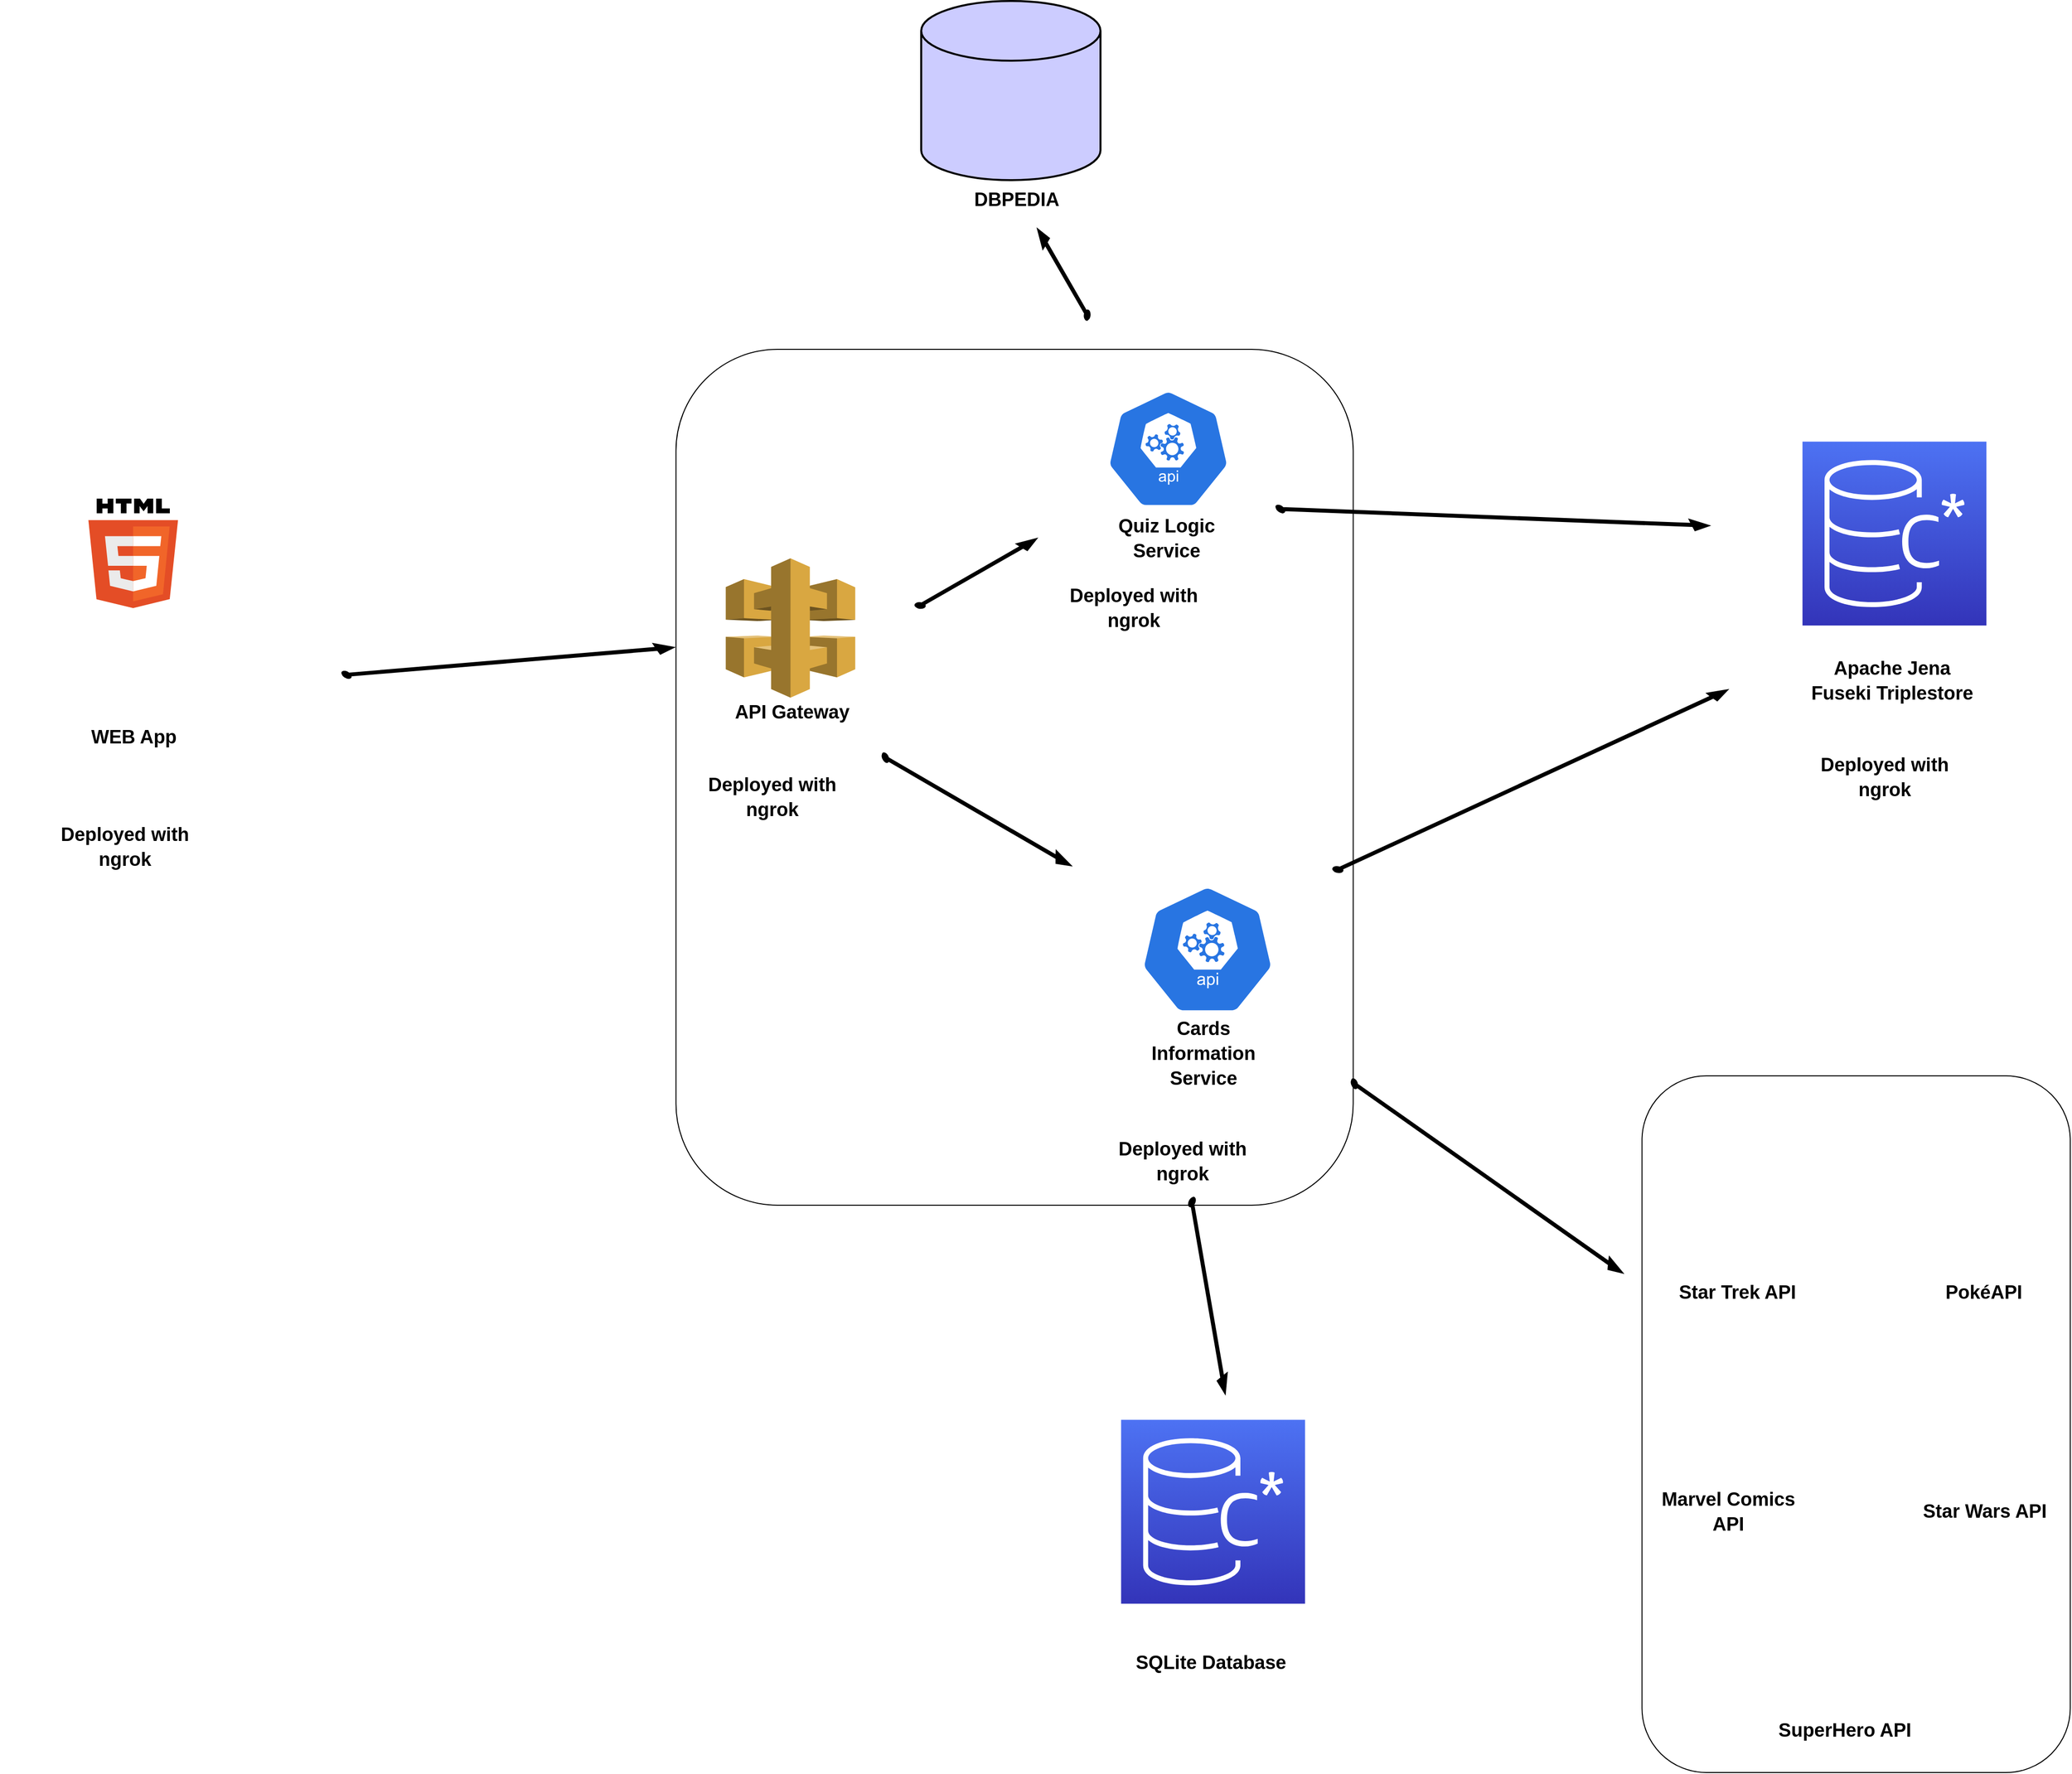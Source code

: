 <mxfile version="20.8.3" type="device"><diagram id="Mt4nswcVBUmeNhiwabmK" name="Page-1"><mxGraphModel dx="3000" dy="437" grid="1" gridSize="10" guides="1" tooltips="1" connect="1" arrows="1" fold="1" page="1" pageScale="1" pageWidth="850" pageHeight="1100" math="0" shadow="0"><root><mxCell id="0"/><mxCell id="1" parent="0"/><mxCell id="gmXaT_9SChmBZabNkeFf-50" value="" style="outlineConnect=0;dashed=0;verticalLabelPosition=bottom;verticalAlign=top;align=center;html=1;shape=mxgraph.aws3.api_gateway;fillColor=#D9A741;gradientColor=none;" vertex="1" parent="1"><mxGeometry x="1358.75" y="1840" width="130" height="140" as="geometry"/></mxCell><mxCell id="gmXaT_9SChmBZabNkeFf-51" value="" style="verticalLabelPosition=bottom;html=1;verticalAlign=top;strokeWidth=1;align=center;outlineConnect=0;dashed=0;outlineConnect=0;shape=mxgraph.aws3d.arrowNE;fillColor=#000000;aspect=fixed;" vertex="1" parent="1"><mxGeometry x="1548.75" y="1820" width="122.5" height="70" as="geometry"/></mxCell><mxCell id="gmXaT_9SChmBZabNkeFf-52" value="" style="sketch=0;html=1;dashed=0;whitespace=wrap;fillColor=#2875E2;strokeColor=#ffffff;points=[[0.005,0.63,0],[0.1,0.2,0],[0.9,0.2,0],[0.5,0,0],[0.995,0.63,0],[0.72,0.99,0],[0.5,1,0],[0.28,0.99,0]];verticalLabelPosition=bottom;align=center;verticalAlign=top;shape=mxgraph.kubernetes.icon;prIcon=api" vertex="1" parent="1"><mxGeometry x="1717.5" y="1670" width="171.25" height="120" as="geometry"/></mxCell><mxCell id="gmXaT_9SChmBZabNkeFf-53" value="" style="verticalLabelPosition=bottom;html=1;verticalAlign=top;strokeWidth=1;align=center;outlineConnect=0;dashed=0;outlineConnect=0;shape=mxgraph.aws3d.arrowNE;fillColor=#000000;aspect=fixed;rotation=60;" vertex="1" parent="1"><mxGeometry x="1513.75" y="2038" width="192.5" height="110" as="geometry"/></mxCell><mxCell id="gmXaT_9SChmBZabNkeFf-54" value="" style="sketch=0;html=1;dashed=0;whitespace=wrap;fillColor=#2875E2;strokeColor=#ffffff;points=[[0.005,0.63,0],[0.1,0.2,0],[0.9,0.2,0],[0.5,0,0],[0.995,0.63,0],[0.72,0.99,0],[0.5,1,0],[0.28,0.99,0]];verticalLabelPosition=bottom;align=center;verticalAlign=top;shape=mxgraph.kubernetes.icon;prIcon=api" vertex="1" parent="1"><mxGeometry x="1768.75" y="2168" width="147.5" height="130" as="geometry"/></mxCell><mxCell id="gmXaT_9SChmBZabNkeFf-55" value="&lt;h2 style=&quot;line-height: 130%; font-size: 19px;&quot;&gt;&lt;font style=&quot;font-size: 19px;&quot;&gt;Quiz Logic Service&lt;/font&gt;&lt;/h2&gt;" style="text;html=1;strokeColor=none;fillColor=none;align=center;verticalAlign=middle;whiteSpace=wrap;rounded=0;" vertex="1" parent="1"><mxGeometry x="1725" y="1780" width="152.5" height="80" as="geometry"/></mxCell><mxCell id="gmXaT_9SChmBZabNkeFf-56" value="&lt;h2 style=&quot;line-height: 130%; font-size: 19px;&quot;&gt;&lt;font style=&quot;font-size: 19px;&quot;&gt;Cards Information Service&lt;/font&gt;&lt;/h2&gt;" style="text;html=1;strokeColor=none;fillColor=none;align=center;verticalAlign=middle;whiteSpace=wrap;rounded=0;" vertex="1" parent="1"><mxGeometry x="1761.75" y="2298" width="152.5" height="80" as="geometry"/></mxCell><mxCell id="gmXaT_9SChmBZabNkeFf-57" value="&lt;h2 style=&quot;line-height: 130%; font-size: 19px;&quot;&gt;API Gateway&lt;/h2&gt;" style="text;html=1;strokeColor=none;fillColor=none;align=center;verticalAlign=middle;whiteSpace=wrap;rounded=0;" vertex="1" parent="1"><mxGeometry x="1348.75" y="1955" width="152.5" height="80" as="geometry"/></mxCell><mxCell id="gmXaT_9SChmBZabNkeFf-60" value="" style="dashed=0;outlineConnect=0;html=1;align=center;labelPosition=center;verticalLabelPosition=bottom;verticalAlign=top;shape=mxgraph.weblogos.html5;fontSize=19;fillColor=#000000;" vertex="1" parent="1"><mxGeometry x="718.75" y="1780" width="90" height="110" as="geometry"/></mxCell><mxCell id="gmXaT_9SChmBZabNkeFf-61" value="" style="shape=image;html=1;verticalAlign=top;verticalLabelPosition=bottom;labelBackgroundColor=#ffffff;imageAspect=0;aspect=fixed;image=https://cdn1.iconfinder.com/data/icons/bootstrap-vol-3/16/filetype-css-128.png;fontSize=19;fillColor=#000000;" vertex="1" parent="1"><mxGeometry x="818.75" y="1830" width="90" height="90" as="geometry"/></mxCell><mxCell id="gmXaT_9SChmBZabNkeFf-62" value="" style="shape=image;html=1;verticalAlign=top;verticalLabelPosition=bottom;labelBackgroundColor=#ffffff;imageAspect=0;aspect=fixed;image=https://cdn4.iconfinder.com/data/icons/scripting-and-programming-languages/512/js-128.png;fontSize=19;fillColor=#000000;" vertex="1" parent="1"><mxGeometry x="738.75" y="1920" width="80" height="80" as="geometry"/></mxCell><mxCell id="gmXaT_9SChmBZabNkeFf-63" value="" style="shape=image;html=1;verticalAlign=top;verticalLabelPosition=bottom;labelBackgroundColor=#ffffff;imageAspect=0;aspect=fixed;image=https://cdn0.iconfinder.com/data/icons/super-batman/24/3151604_-_action_avengers_book_comic_marvel_movie-128.png;fontSize=19;fillColor=#000000;" vertex="1" parent="1"><mxGeometry x="2301" y="2628" width="128" height="128" as="geometry"/></mxCell><mxCell id="gmXaT_9SChmBZabNkeFf-64" value="" style="shape=image;html=1;verticalAlign=top;verticalLabelPosition=bottom;labelBackgroundColor=#ffffff;imageAspect=0;aspect=fixed;image=https://cdn0.iconfinder.com/data/icons/pokemon-go-vol-2/135/_pikachu-128.png;fontSize=19;fillColor=#000000;" vertex="1" parent="1"><mxGeometry x="2558.75" y="2406" width="128" height="128" as="geometry"/></mxCell><mxCell id="gmXaT_9SChmBZabNkeFf-65" value="" style="shape=image;html=1;verticalAlign=top;verticalLabelPosition=bottom;labelBackgroundColor=#ffffff;imageAspect=0;aspect=fixed;image=https://cdn0.iconfinder.com/data/icons/super-batman/24/3151557_-_geek_logo_movie_star_trek-128.png;fontSize=19;fillColor=#000000;" vertex="1" parent="1"><mxGeometry x="2301" y="2406" width="140" height="140" as="geometry"/></mxCell><mxCell id="gmXaT_9SChmBZabNkeFf-66" value="" style="shape=image;html=1;verticalAlign=top;verticalLabelPosition=bottom;labelBackgroundColor=#ffffff;imageAspect=0;aspect=fixed;image=https://cdn0.iconfinder.com/data/icons/super-batman/24/3151564_-_droid_r2d2_robot_star_wars-128.png;fontSize=19;fillColor=#000000;" vertex="1" parent="1"><mxGeometry x="2558.75" y="2630" width="128" height="128" as="geometry"/></mxCell><mxCell id="gmXaT_9SChmBZabNkeFf-67" value="&lt;h2 style=&quot;line-height: 130%; font-size: 19px;&quot;&gt;Marvel Comics API&lt;/h2&gt;" style="text;html=1;strokeColor=none;fillColor=none;align=center;verticalAlign=middle;whiteSpace=wrap;rounded=0;" vertex="1" parent="1"><mxGeometry x="2288.75" y="2758" width="152.5" height="80" as="geometry"/></mxCell><mxCell id="gmXaT_9SChmBZabNkeFf-68" value="&lt;h2 style=&quot;line-height: 130%; font-size: 19px;&quot;&gt;&amp;nbsp;Star Trek API&lt;/h2&gt;" style="text;html=1;strokeColor=none;fillColor=none;align=center;verticalAlign=middle;whiteSpace=wrap;rounded=0;" vertex="1" parent="1"><mxGeometry x="2294.75" y="2538" width="154" height="80" as="geometry"/></mxCell><mxCell id="gmXaT_9SChmBZabNkeFf-69" value="&lt;h2 style=&quot;line-height: 130%; font-size: 19px;&quot;&gt;PokéAPI&lt;/h2&gt;" style="text;html=1;strokeColor=none;fillColor=none;align=center;verticalAlign=middle;whiteSpace=wrap;rounded=0;" vertex="1" parent="1"><mxGeometry x="2544.75" y="2538" width="154" height="80" as="geometry"/></mxCell><mxCell id="gmXaT_9SChmBZabNkeFf-70" value="&lt;h2 style=&quot;line-height: 130%; font-size: 19px;&quot;&gt;Star Wars API&lt;/h2&gt;" style="text;html=1;strokeColor=none;fillColor=none;align=center;verticalAlign=middle;whiteSpace=wrap;rounded=0;" vertex="1" parent="1"><mxGeometry x="2545.75" y="2758" width="154" height="80" as="geometry"/></mxCell><mxCell id="gmXaT_9SChmBZabNkeFf-71" value="" style="rounded=1;whiteSpace=wrap;html=1;fontSize=19;fillColor=none;" vertex="1" parent="1"><mxGeometry x="2278.75" y="2360" width="430" height="700" as="geometry"/></mxCell><mxCell id="gmXaT_9SChmBZabNkeFf-72" value="" style="rounded=1;whiteSpace=wrap;html=1;fontSize=19;fillColor=none;" vertex="1" parent="1"><mxGeometry x="1308.75" y="1630" width="680" height="860" as="geometry"/></mxCell><mxCell id="gmXaT_9SChmBZabNkeFf-73" value="&lt;h2 style=&quot;line-height: 130%; font-size: 19px;&quot;&gt;Apache Jena Fuseki Triplestore&lt;/h2&gt;" style="text;html=1;strokeColor=none;fillColor=none;align=center;verticalAlign=middle;whiteSpace=wrap;rounded=0;" vertex="1" parent="1"><mxGeometry x="2439.88" y="1923.12" width="180" height="80" as="geometry"/></mxCell><mxCell id="gmXaT_9SChmBZabNkeFf-74" value="&lt;h2 style=&quot;line-height: 130%; font-size: 19px;&quot;&gt;WEB App&lt;br&gt;&lt;/h2&gt;" style="text;html=1;strokeColor=none;fillColor=none;align=center;verticalAlign=middle;whiteSpace=wrap;rounded=0;" vertex="1" parent="1"><mxGeometry x="687.5" y="1980" width="152.5" height="80" as="geometry"/></mxCell><mxCell id="gmXaT_9SChmBZabNkeFf-75" value="" style="strokeWidth=2;html=1;shape=mxgraph.flowchart.database;whiteSpace=wrap;fillColor=#CCCCFF;" vertex="1" parent="1"><mxGeometry x="1555" y="1280" width="180" height="180" as="geometry"/></mxCell><mxCell id="gmXaT_9SChmBZabNkeFf-76" value="&lt;h2 style=&quot;line-height: 130%; font-size: 19px;&quot;&gt;DBPEDIA&lt;/h2&gt;" style="text;html=1;strokeColor=none;fillColor=none;align=center;verticalAlign=middle;whiteSpace=wrap;rounded=0;" vertex="1" parent="1"><mxGeometry x="1561.25" y="1440" width="180" height="80" as="geometry"/></mxCell><mxCell id="gmXaT_9SChmBZabNkeFf-77" value="" style="verticalLabelPosition=bottom;html=1;verticalAlign=top;strokeWidth=1;align=center;outlineConnect=0;dashed=0;outlineConnect=0;shape=mxgraph.aws3d.arrowNE;fillColor=#000000;aspect=fixed;rotation=-90;" vertex="1" parent="1"><mxGeometry x="1651.87" y="1528.38" width="92.12" height="52.64" as="geometry"/></mxCell><mxCell id="gmXaT_9SChmBZabNkeFf-78" value="" style="verticalLabelPosition=bottom;html=1;verticalAlign=top;strokeWidth=1;align=center;outlineConnect=0;dashed=0;outlineConnect=0;shape=mxgraph.aws3d.arrowNE;fillColor=#000000;aspect=fixed;rotation=5;" vertex="1" parent="1"><mxGeometry x="1976.75" y="1955" width="379.54" height="216.87" as="geometry"/></mxCell><mxCell id="gmXaT_9SChmBZabNkeFf-79" value="" style="verticalLabelPosition=bottom;html=1;verticalAlign=top;strokeWidth=1;align=center;outlineConnect=0;dashed=0;outlineConnect=0;shape=mxgraph.aws3d.arrowNE;fillColor=#000000;aspect=fixed;rotation=65;" vertex="1" parent="1"><mxGeometry x="1976.75" y="2378" width="291.68" height="166.66" as="geometry"/></mxCell><mxCell id="gmXaT_9SChmBZabNkeFf-80" value="" style="shape=image;html=1;verticalAlign=top;verticalLabelPosition=bottom;labelBackgroundColor=#ffffff;imageAspect=0;aspect=fixed;image=https://cdn2.iconfinder.com/data/icons/essential-web-5/50/placeholder-dash-dot-disapear-frame-128.png" vertex="1" parent="1"><mxGeometry x="630" y="1750" width="330" height="330" as="geometry"/></mxCell><mxCell id="gmXaT_9SChmBZabNkeFf-81" value="&lt;h2 style=&quot;line-height: 130%; font-size: 19px;&quot;&gt;Deployed with ngrok&lt;br&gt;&lt;/h2&gt;" style="text;html=1;strokeColor=none;fillColor=none;align=center;verticalAlign=middle;whiteSpace=wrap;rounded=0;" vertex="1" parent="1"><mxGeometry x="678.75" y="2090" width="152.5" height="80" as="geometry"/></mxCell><mxCell id="gmXaT_9SChmBZabNkeFf-82" value="" style="shape=image;html=1;verticalAlign=top;verticalLabelPosition=bottom;labelBackgroundColor=#ffffff;imageAspect=0;aspect=fixed;image=https://cdn2.iconfinder.com/data/icons/essential-web-5/50/placeholder-dash-dot-disapear-frame-128.png" vertex="1" parent="1"><mxGeometry x="1318.75" y="1825" width="210" height="210" as="geometry"/></mxCell><mxCell id="gmXaT_9SChmBZabNkeFf-83" value="&lt;h2 style=&quot;line-height: 130%; font-size: 19px;&quot;&gt;Deployed with ngrok&lt;br&gt;&lt;/h2&gt;" style="text;html=1;strokeColor=none;fillColor=none;align=center;verticalAlign=middle;whiteSpace=wrap;rounded=0;" vertex="1" parent="1"><mxGeometry x="1328.75" y="2040" width="152.5" height="80" as="geometry"/></mxCell><mxCell id="gmXaT_9SChmBZabNkeFf-84" value="" style="shape=image;html=1;verticalAlign=top;verticalLabelPosition=bottom;labelBackgroundColor=#ffffff;imageAspect=0;aspect=fixed;image=https://cdn2.iconfinder.com/data/icons/essential-web-5/50/placeholder-dash-dot-disapear-frame-128.png" vertex="1" parent="1"><mxGeometry x="1698.75" y="1660" width="200" height="200" as="geometry"/></mxCell><mxCell id="gmXaT_9SChmBZabNkeFf-85" value="&lt;h2 style=&quot;line-height: 130%; font-size: 19px;&quot;&gt;Deployed with ngrok&lt;br&gt;&lt;/h2&gt;" style="text;html=1;strokeColor=none;fillColor=none;align=center;verticalAlign=middle;whiteSpace=wrap;rounded=0;" vertex="1" parent="1"><mxGeometry x="1691.75" y="1850" width="152.5" height="80" as="geometry"/></mxCell><mxCell id="gmXaT_9SChmBZabNkeFf-86" value="" style="shape=image;html=1;verticalAlign=top;verticalLabelPosition=bottom;labelBackgroundColor=#ffffff;imageAspect=0;aspect=fixed;image=https://cdn2.iconfinder.com/data/icons/essential-web-5/50/placeholder-dash-dot-disapear-frame-128.png" vertex="1" parent="1"><mxGeometry x="1708.75" y="2148" width="260" height="260" as="geometry"/></mxCell><mxCell id="gmXaT_9SChmBZabNkeFf-87" value="&lt;h2 style=&quot;line-height: 130%; font-size: 19px;&quot;&gt;Deployed with ngrok&lt;br&gt;&lt;/h2&gt;" style="text;html=1;strokeColor=none;fillColor=none;align=center;verticalAlign=middle;whiteSpace=wrap;rounded=0;" vertex="1" parent="1"><mxGeometry x="1741.25" y="2406" width="152.5" height="80" as="geometry"/></mxCell><mxCell id="gmXaT_9SChmBZabNkeFf-88" value="" style="shape=image;html=1;verticalAlign=top;verticalLabelPosition=bottom;labelBackgroundColor=#ffffff;imageAspect=0;aspect=fixed;image=https://cdn2.iconfinder.com/data/icons/superhero-neon-circle/64/2-superhero-128.png" vertex="1" parent="1"><mxGeometry x="2416.75" y="2850.0" width="128" height="128" as="geometry"/></mxCell><mxCell id="gmXaT_9SChmBZabNkeFf-89" value="&lt;h2 style=&quot;line-height: 130%; font-size: 19px;&quot;&gt;SuperHero API&lt;/h2&gt;" style="text;html=1;strokeColor=none;fillColor=none;align=center;verticalAlign=middle;whiteSpace=wrap;rounded=0;" vertex="1" parent="1"><mxGeometry x="2406.25" y="2978.0" width="152.5" height="80" as="geometry"/></mxCell><mxCell id="gmXaT_9SChmBZabNkeFf-90" value="" style="sketch=0;points=[[0,0,0],[0.25,0,0],[0.5,0,0],[0.75,0,0],[1,0,0],[0,1,0],[0.25,1,0],[0.5,1,0],[0.75,1,0],[1,1,0],[0,0.25,0],[0,0.5,0],[0,0.75,0],[1,0.25,0],[1,0.5,0],[1,0.75,0]];outlineConnect=0;fontColor=#232F3E;gradientColor=#4D72F3;gradientDirection=north;fillColor=#3334B9;strokeColor=#ffffff;dashed=0;verticalLabelPosition=bottom;verticalAlign=top;align=center;html=1;fontSize=12;fontStyle=0;aspect=fixed;shape=mxgraph.aws4.resourceIcon;resIcon=mxgraph.aws4.managed_apache_cassandra_service;" vertex="1" parent="1"><mxGeometry x="1755.71" y="2705.66" width="184.68" height="184.68" as="geometry"/></mxCell><mxCell id="gmXaT_9SChmBZabNkeFf-92" value="&lt;h2 style=&quot;line-height: 130%; font-size: 19px;&quot;&gt;SQLite Database&lt;br&gt;&lt;/h2&gt;" style="text;html=1;strokeColor=none;fillColor=none;align=center;verticalAlign=middle;whiteSpace=wrap;rounded=0;" vertex="1" parent="1"><mxGeometry x="1755.71" y="2910.0" width="180" height="80" as="geometry"/></mxCell><mxCell id="gmXaT_9SChmBZabNkeFf-93" value="" style="sketch=0;points=[[0,0,0],[0.25,0,0],[0.5,0,0],[0.75,0,0],[1,0,0],[0,1,0],[0.25,1,0],[0.5,1,0],[0.75,1,0],[1,1,0],[0,0.25,0],[0,0.5,0],[0,0.75,0],[1,0.25,0],[1,0.5,0],[1,0.75,0]];outlineConnect=0;fontColor=#232F3E;gradientColor=#4D72F3;gradientDirection=north;fillColor=#3334B9;strokeColor=#ffffff;dashed=0;verticalLabelPosition=bottom;verticalAlign=top;align=center;html=1;fontSize=12;fontStyle=0;aspect=fixed;shape=mxgraph.aws4.resourceIcon;resIcon=mxgraph.aws4.managed_apache_cassandra_service;" vertex="1" parent="1"><mxGeometry x="2439.88" y="1722.78" width="184.68" height="184.68" as="geometry"/></mxCell><mxCell id="gmXaT_9SChmBZabNkeFf-94" value="" style="verticalLabelPosition=bottom;html=1;verticalAlign=top;strokeWidth=1;align=center;outlineConnect=0;dashed=0;outlineConnect=0;shape=mxgraph.aws3d.arrowNE;fillColor=#000000;aspect=fixed;rotation=110;" vertex="1" parent="1"><mxGeometry x="1755.71" y="2530.46" width="175.02" height="100" as="geometry"/></mxCell><mxCell id="gmXaT_9SChmBZabNkeFf-95" value="" style="verticalLabelPosition=bottom;html=1;verticalAlign=top;strokeWidth=1;align=center;outlineConnect=0;dashed=0;outlineConnect=0;shape=mxgraph.aws3d.arrowNE;fillColor=#000000;aspect=fixed;rotation=25;" vertex="1" parent="1"><mxGeometry x="993.75" y="1860" width="291.68" height="166.66" as="geometry"/></mxCell><mxCell id="gmXaT_9SChmBZabNkeFf-96" value="" style="shape=image;html=1;verticalAlign=top;verticalLabelPosition=bottom;labelBackgroundColor=#ffffff;imageAspect=0;aspect=fixed;image=https://cdn2.iconfinder.com/data/icons/essential-web-5/50/placeholder-dash-dot-disapear-frame-128.png" vertex="1" parent="1"><mxGeometry x="2360" y="1680.12" width="339.75" height="339.75" as="geometry"/></mxCell><mxCell id="gmXaT_9SChmBZabNkeFf-97" value="&lt;h2 style=&quot;line-height: 130%; font-size: 19px;&quot;&gt;Deployed with ngrok&lt;br&gt;&lt;/h2&gt;" style="text;html=1;strokeColor=none;fillColor=none;align=center;verticalAlign=middle;whiteSpace=wrap;rounded=0;" vertex="1" parent="1"><mxGeometry x="2445.88" y="2019.87" width="152.5" height="80" as="geometry"/></mxCell><mxCell id="gmXaT_9SChmBZabNkeFf-98" value="" style="verticalLabelPosition=bottom;html=1;verticalAlign=top;strokeWidth=1;align=center;outlineConnect=0;dashed=0;outlineConnect=0;shape=mxgraph.aws3d.arrowNE;fillColor=#000000;aspect=fixed;rotation=32;" vertex="1" parent="1"><mxGeometry x="1938.5" y="1690.07" width="379.54" height="216.87" as="geometry"/></mxCell></root></mxGraphModel></diagram></mxfile>
